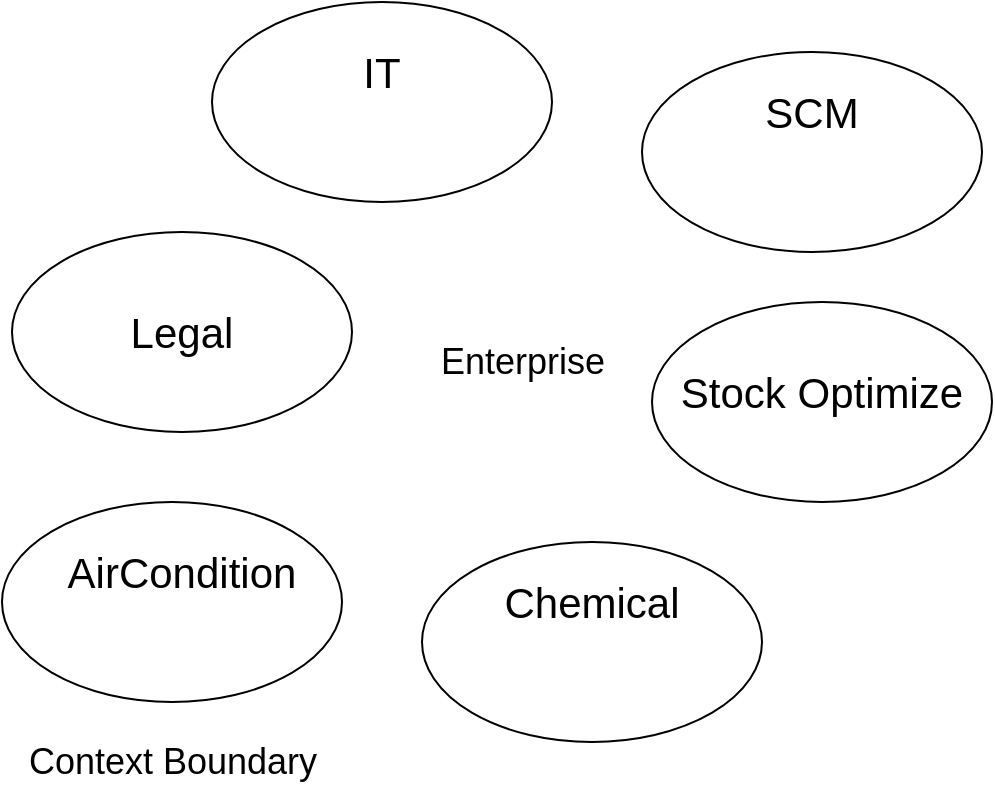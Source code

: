 <mxfile>
    <diagram id="Mqd2M187wQekoeFKqysh" name="Page-1">
        <mxGraphModel dx="660" dy="525" grid="1" gridSize="10" guides="1" tooltips="1" connect="1" arrows="1" fold="1" page="1" pageScale="1" pageWidth="850" pageHeight="1100" math="0" shadow="0">
            <root>
                <mxCell id="0"/>
                <mxCell id="1" parent="0"/>
                <mxCell id="17" value="" style="ellipse;whiteSpace=wrap;html=1;" vertex="1" parent="1">
                    <mxGeometry x="115" y="275" width="170" height="100" as="geometry"/>
                </mxCell>
                <mxCell id="16" value="" style="ellipse;whiteSpace=wrap;html=1;" vertex="1" parent="1">
                    <mxGeometry x="435" y="310" width="170" height="100" as="geometry"/>
                </mxCell>
                <mxCell id="12" value="" style="ellipse;whiteSpace=wrap;html=1;" vertex="1" parent="1">
                    <mxGeometry x="110" y="410" width="170" height="100" as="geometry"/>
                </mxCell>
                <mxCell id="4" value="AirCondition" style="text;html=1;strokeColor=none;fillColor=none;align=center;verticalAlign=middle;whiteSpace=wrap;rounded=0;fontSize=21;" parent="1" vertex="1">
                    <mxGeometry x="170" y="430" width="60" height="30" as="geometry"/>
                </mxCell>
                <mxCell id="10" value="Stock Optimize" style="text;html=1;strokeColor=none;fillColor=none;align=center;verticalAlign=middle;whiteSpace=wrap;rounded=0;fontSize=21;" parent="1" vertex="1">
                    <mxGeometry x="440" y="340" width="160" height="30" as="geometry"/>
                </mxCell>
                <mxCell id="14" value="Context Boundary" style="text;html=1;align=center;verticalAlign=middle;resizable=0;points=[];autosize=1;strokeColor=none;fillColor=none;fontSize=18;" vertex="1" parent="1">
                    <mxGeometry x="110" y="520" width="170" height="40" as="geometry"/>
                </mxCell>
                <mxCell id="15" value="" style="ellipse;whiteSpace=wrap;html=1;" vertex="1" parent="1">
                    <mxGeometry x="320" y="430" width="170" height="100" as="geometry"/>
                </mxCell>
                <mxCell id="8" value="Chemical" style="text;html=1;strokeColor=none;fillColor=none;align=center;verticalAlign=middle;whiteSpace=wrap;rounded=0;fontSize=21;" parent="1" vertex="1">
                    <mxGeometry x="375" y="445" width="60" height="30" as="geometry"/>
                </mxCell>
                <mxCell id="18" value="Legal" style="text;html=1;strokeColor=none;fillColor=none;align=center;verticalAlign=middle;whiteSpace=wrap;rounded=0;fontSize=21;" vertex="1" parent="1">
                    <mxGeometry x="170" y="310" width="60" height="30" as="geometry"/>
                </mxCell>
                <mxCell id="19" value="" style="ellipse;whiteSpace=wrap;html=1;" vertex="1" parent="1">
                    <mxGeometry x="215" y="160" width="170" height="100" as="geometry"/>
                </mxCell>
                <mxCell id="20" value="IT" style="text;html=1;strokeColor=none;fillColor=none;align=center;verticalAlign=middle;whiteSpace=wrap;rounded=0;fontSize=21;" vertex="1" parent="1">
                    <mxGeometry x="270" y="180" width="60" height="30" as="geometry"/>
                </mxCell>
                <mxCell id="21" value="" style="ellipse;whiteSpace=wrap;html=1;" vertex="1" parent="1">
                    <mxGeometry x="430" y="185" width="170" height="100" as="geometry"/>
                </mxCell>
                <mxCell id="22" value="SCM" style="text;html=1;strokeColor=none;fillColor=none;align=center;verticalAlign=middle;whiteSpace=wrap;rounded=0;fontSize=21;" vertex="1" parent="1">
                    <mxGeometry x="485" y="200" width="60" height="30" as="geometry"/>
                </mxCell>
                <mxCell id="24" value="Enterprise" style="text;html=1;align=center;verticalAlign=middle;resizable=0;points=[];autosize=1;strokeColor=none;fillColor=none;fontSize=18;" vertex="1" parent="1">
                    <mxGeometry x="315" y="320" width="110" height="40" as="geometry"/>
                </mxCell>
            </root>
        </mxGraphModel>
    </diagram>
</mxfile>